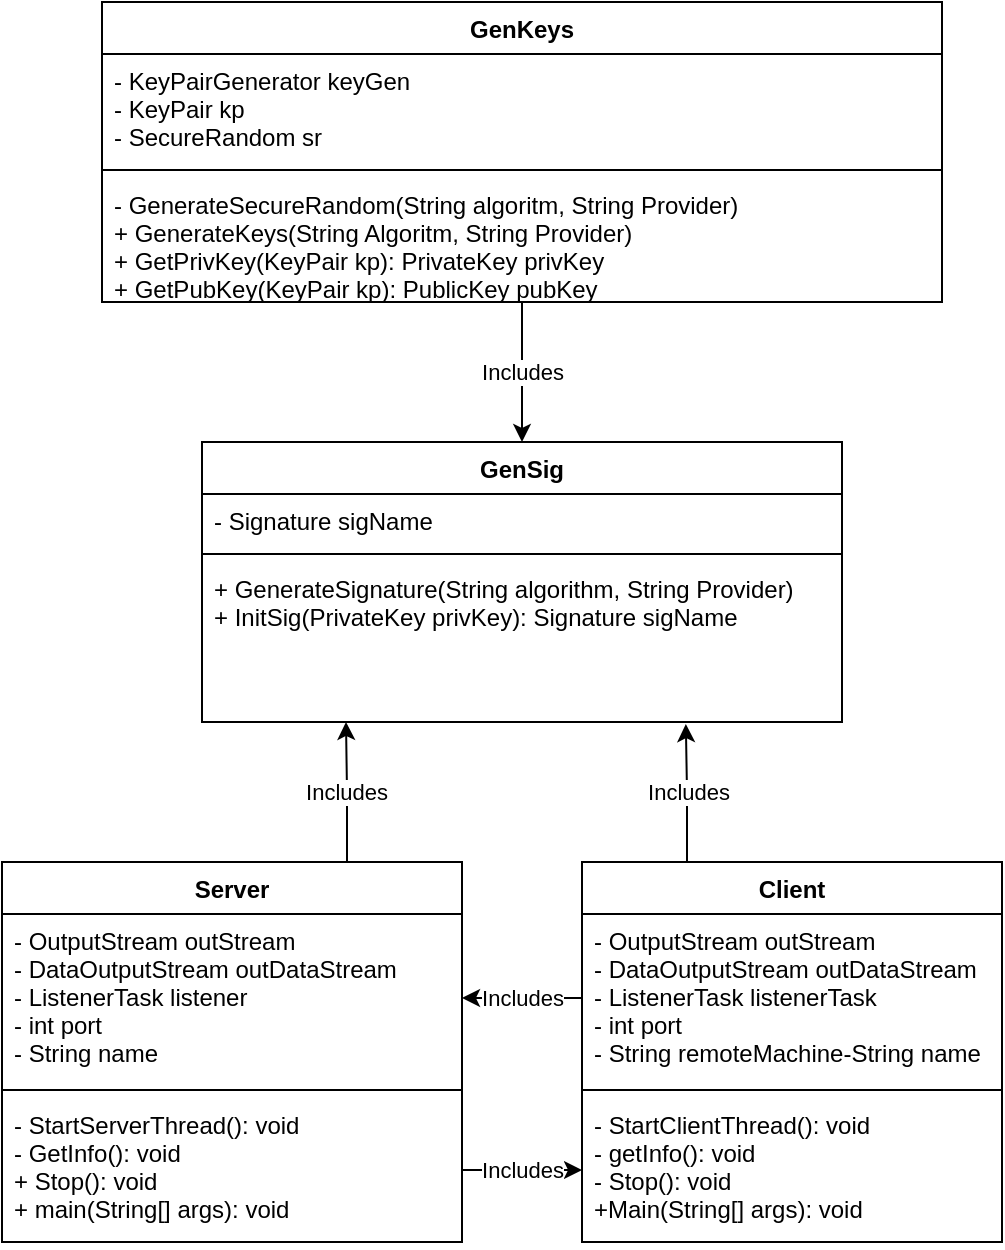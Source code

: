 <mxfile version="14.4.8" type="device"><diagram id="Qie8X_PvPraj-xPCpcLL" name="Page-1"><mxGraphModel dx="779" dy="1040" grid="1" gridSize="10" guides="1" tooltips="1" connect="1" arrows="1" fold="1" page="1" pageScale="1" pageWidth="827" pageHeight="1169" math="0" shadow="0"><root><mxCell id="0"/><mxCell id="1" parent="0"/><mxCell id="eYNMuHg4JiCsJwf5_SaT-13" value="Includes" style="edgeStyle=orthogonalEdgeStyle;rounded=0;orthogonalLoop=1;jettySize=auto;html=1;entryX=0.5;entryY=0;entryDx=0;entryDy=0;" parent="1" source="eYNMuHg4JiCsJwf5_SaT-5" target="eYNMuHg4JiCsJwf5_SaT-9" edge="1"><mxGeometry relative="1" as="geometry"/></mxCell><mxCell id="eYNMuHg4JiCsJwf5_SaT-5" value="GenKeys" style="swimlane;fontStyle=1;align=center;verticalAlign=top;childLayout=stackLayout;horizontal=1;startSize=26;horizontalStack=0;resizeParent=1;resizeParentMax=0;resizeLast=0;collapsible=1;marginBottom=0;" parent="1" vertex="1"><mxGeometry x="80" y="90" width="420" height="150" as="geometry"/></mxCell><mxCell id="eYNMuHg4JiCsJwf5_SaT-6" value="- KeyPairGenerator keyGen&#xA;- KeyPair kp&#xA;- SecureRandom sr&#xA;&#xA;" style="text;strokeColor=none;fillColor=none;align=left;verticalAlign=top;spacingLeft=4;spacingRight=4;overflow=hidden;rotatable=0;points=[[0,0.5],[1,0.5]];portConstraint=eastwest;" parent="eYNMuHg4JiCsJwf5_SaT-5" vertex="1"><mxGeometry y="26" width="420" height="54" as="geometry"/></mxCell><mxCell id="eYNMuHg4JiCsJwf5_SaT-7" value="" style="line;strokeWidth=1;fillColor=none;align=left;verticalAlign=middle;spacingTop=-1;spacingLeft=3;spacingRight=3;rotatable=0;labelPosition=right;points=[];portConstraint=eastwest;" parent="eYNMuHg4JiCsJwf5_SaT-5" vertex="1"><mxGeometry y="80" width="420" height="8" as="geometry"/></mxCell><mxCell id="eYNMuHg4JiCsJwf5_SaT-8" value="- GenerateSecureRandom(String algoritm, String Provider)&#xA;+ GenerateKeys(String Algoritm, String Provider)&#xA;+ GetPrivKey(KeyPair kp): PrivateKey privKey&#xA;+ GetPubKey(KeyPair kp): PublicKey pubKey &#xA;" style="text;strokeColor=none;fillColor=none;align=left;verticalAlign=top;spacingLeft=4;spacingRight=4;overflow=hidden;rotatable=0;points=[[0,0.5],[1,0.5]];portConstraint=eastwest;" parent="eYNMuHg4JiCsJwf5_SaT-5" vertex="1"><mxGeometry y="88" width="420" height="62" as="geometry"/></mxCell><mxCell id="eYNMuHg4JiCsJwf5_SaT-9" value="GenSig" style="swimlane;fontStyle=1;align=center;verticalAlign=top;childLayout=stackLayout;horizontal=1;startSize=26;horizontalStack=0;resizeParent=1;resizeParentMax=0;resizeLast=0;collapsible=1;marginBottom=0;" parent="1" vertex="1"><mxGeometry x="130" y="310" width="320" height="140" as="geometry"/></mxCell><mxCell id="eYNMuHg4JiCsJwf5_SaT-10" value="- Signature sigName" style="text;strokeColor=none;fillColor=none;align=left;verticalAlign=top;spacingLeft=4;spacingRight=4;overflow=hidden;rotatable=0;points=[[0,0.5],[1,0.5]];portConstraint=eastwest;" parent="eYNMuHg4JiCsJwf5_SaT-9" vertex="1"><mxGeometry y="26" width="320" height="26" as="geometry"/></mxCell><mxCell id="eYNMuHg4JiCsJwf5_SaT-11" value="" style="line;strokeWidth=1;fillColor=none;align=left;verticalAlign=middle;spacingTop=-1;spacingLeft=3;spacingRight=3;rotatable=0;labelPosition=right;points=[];portConstraint=eastwest;" parent="eYNMuHg4JiCsJwf5_SaT-9" vertex="1"><mxGeometry y="52" width="320" height="8" as="geometry"/></mxCell><mxCell id="eYNMuHg4JiCsJwf5_SaT-12" value="+ GenerateSignature(String algorithm, String Provider)&#xA;+ InitSig(PrivateKey privKey): Signature sigName&#xA;" style="text;strokeColor=none;fillColor=none;align=left;verticalAlign=top;spacingLeft=4;spacingRight=4;overflow=hidden;rotatable=0;points=[[0,0.5],[1,0.5]];portConstraint=eastwest;" parent="eYNMuHg4JiCsJwf5_SaT-9" vertex="1"><mxGeometry y="60" width="320" height="80" as="geometry"/></mxCell><mxCell id="0Og-bCvHWSTzkbz8yRh6-13" value="Includes" style="edgeStyle=orthogonalEdgeStyle;rounded=0;orthogonalLoop=1;jettySize=auto;html=1;exitX=0.75;exitY=0;exitDx=0;exitDy=0;entryX=0.225;entryY=1;entryDx=0;entryDy=0;entryPerimeter=0;" edge="1" parent="1" source="I2VIsETFoiyvIDvxrXIf-5" target="eYNMuHg4JiCsJwf5_SaT-12"><mxGeometry relative="1" as="geometry"/></mxCell><mxCell id="I2VIsETFoiyvIDvxrXIf-5" value="Server" style="swimlane;fontStyle=1;align=center;verticalAlign=top;childLayout=stackLayout;horizontal=1;startSize=26;horizontalStack=0;resizeParent=1;resizeParentMax=0;resizeLast=0;collapsible=1;marginBottom=0;" parent="1" vertex="1"><mxGeometry x="30" y="520" width="230" height="190" as="geometry"/></mxCell><mxCell id="I2VIsETFoiyvIDvxrXIf-6" value="- OutputStream outStream&#xA;- DataOutputStream outDataStream&#xA;- ListenerTask listener&#xA;- int port&#xA;- String name&#xA;&#xA;&#xA;" style="text;strokeColor=none;fillColor=none;align=left;verticalAlign=top;spacingLeft=4;spacingRight=4;overflow=hidden;rotatable=0;points=[[0,0.5],[1,0.5]];portConstraint=eastwest;" parent="I2VIsETFoiyvIDvxrXIf-5" vertex="1"><mxGeometry y="26" width="230" height="84" as="geometry"/></mxCell><mxCell id="I2VIsETFoiyvIDvxrXIf-7" value="" style="line;strokeWidth=1;fillColor=none;align=left;verticalAlign=middle;spacingTop=-1;spacingLeft=3;spacingRight=3;rotatable=0;labelPosition=right;points=[];portConstraint=eastwest;" parent="I2VIsETFoiyvIDvxrXIf-5" vertex="1"><mxGeometry y="110" width="230" height="8" as="geometry"/></mxCell><mxCell id="I2VIsETFoiyvIDvxrXIf-8" value="- StartServerThread(): void&#xA;- GetInfo(): void&#xA;+ Stop(): void&#xA;+ main(String[] args): void&#xA;" style="text;strokeColor=none;fillColor=none;align=left;verticalAlign=top;spacingLeft=4;spacingRight=4;overflow=hidden;rotatable=0;points=[[0,0.5],[1,0.5]];portConstraint=eastwest;" parent="I2VIsETFoiyvIDvxrXIf-5" vertex="1"><mxGeometry y="118" width="230" height="72" as="geometry"/></mxCell><mxCell id="0Og-bCvHWSTzkbz8yRh6-14" value="Includes" style="edgeStyle=orthogonalEdgeStyle;rounded=0;orthogonalLoop=1;jettySize=auto;html=1;exitX=0.25;exitY=0;exitDx=0;exitDy=0;entryX=0.756;entryY=1.013;entryDx=0;entryDy=0;entryPerimeter=0;" edge="1" parent="1" source="0Og-bCvHWSTzkbz8yRh6-6" target="eYNMuHg4JiCsJwf5_SaT-12"><mxGeometry relative="1" as="geometry"/></mxCell><mxCell id="0Og-bCvHWSTzkbz8yRh6-6" value="Client" style="swimlane;fontStyle=1;align=center;verticalAlign=top;childLayout=stackLayout;horizontal=1;startSize=26;horizontalStack=0;resizeParent=1;resizeParentMax=0;resizeLast=0;collapsible=1;marginBottom=0;" vertex="1" parent="1"><mxGeometry x="320" y="520" width="210" height="190" as="geometry"/></mxCell><mxCell id="0Og-bCvHWSTzkbz8yRh6-7" value="- OutputStream outStream&#xA;- DataOutputStream outDataStream&#xA;- ListenerTask listenerTask&#xA;- int port&#xA;- String remoteMachine-String name" style="text;strokeColor=none;fillColor=none;align=left;verticalAlign=top;spacingLeft=4;spacingRight=4;overflow=hidden;rotatable=0;points=[[0,0.5],[1,0.5]];portConstraint=eastwest;" vertex="1" parent="0Og-bCvHWSTzkbz8yRh6-6"><mxGeometry y="26" width="210" height="84" as="geometry"/></mxCell><mxCell id="0Og-bCvHWSTzkbz8yRh6-8" value="" style="line;strokeWidth=1;fillColor=none;align=left;verticalAlign=middle;spacingTop=-1;spacingLeft=3;spacingRight=3;rotatable=0;labelPosition=right;points=[];portConstraint=eastwest;" vertex="1" parent="0Og-bCvHWSTzkbz8yRh6-6"><mxGeometry y="110" width="210" height="8" as="geometry"/></mxCell><mxCell id="0Og-bCvHWSTzkbz8yRh6-9" value="- StartClientThread(): void&#xA;- getInfo(): void&#xA;- Stop(): void&#xA;+Main(String[] args): void&#xA;" style="text;strokeColor=none;fillColor=none;align=left;verticalAlign=top;spacingLeft=4;spacingRight=4;overflow=hidden;rotatable=0;points=[[0,0.5],[1,0.5]];portConstraint=eastwest;" vertex="1" parent="0Og-bCvHWSTzkbz8yRh6-6"><mxGeometry y="118" width="210" height="72" as="geometry"/></mxCell><mxCell id="0Og-bCvHWSTzkbz8yRh6-10" value="Includes" style="edgeStyle=orthogonalEdgeStyle;rounded=0;orthogonalLoop=1;jettySize=auto;html=1;exitX=0;exitY=0.5;exitDx=0;exitDy=0;entryX=1;entryY=0.5;entryDx=0;entryDy=0;" edge="1" parent="1" source="0Og-bCvHWSTzkbz8yRh6-7" target="I2VIsETFoiyvIDvxrXIf-6"><mxGeometry relative="1" as="geometry"/></mxCell><mxCell id="0Og-bCvHWSTzkbz8yRh6-11" value="Includes" style="edgeStyle=orthogonalEdgeStyle;rounded=0;orthogonalLoop=1;jettySize=auto;html=1;exitX=1;exitY=0.5;exitDx=0;exitDy=0;entryX=0;entryY=0.5;entryDx=0;entryDy=0;" edge="1" parent="1" source="I2VIsETFoiyvIDvxrXIf-8" target="0Og-bCvHWSTzkbz8yRh6-9"><mxGeometry relative="1" as="geometry"/></mxCell></root></mxGraphModel></diagram></mxfile>